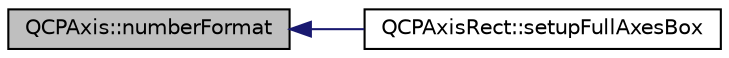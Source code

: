 digraph "QCPAxis::numberFormat"
{
  edge [fontname="Helvetica",fontsize="10",labelfontname="Helvetica",labelfontsize="10"];
  node [fontname="Helvetica",fontsize="10",shape=record];
  rankdir="LR";
  Node308 [label="QCPAxis::numberFormat",height=0.2,width=0.4,color="black", fillcolor="grey75", style="filled", fontcolor="black"];
  Node308 -> Node309 [dir="back",color="midnightblue",fontsize="10",style="solid",fontname="Helvetica"];
  Node309 [label="QCPAxisRect::setupFullAxesBox",height=0.2,width=0.4,color="black", fillcolor="white", style="filled",URL="$class_q_c_p_axis_rect.html#a5fa906175447b14206954f77fc7f1ef4"];
}
